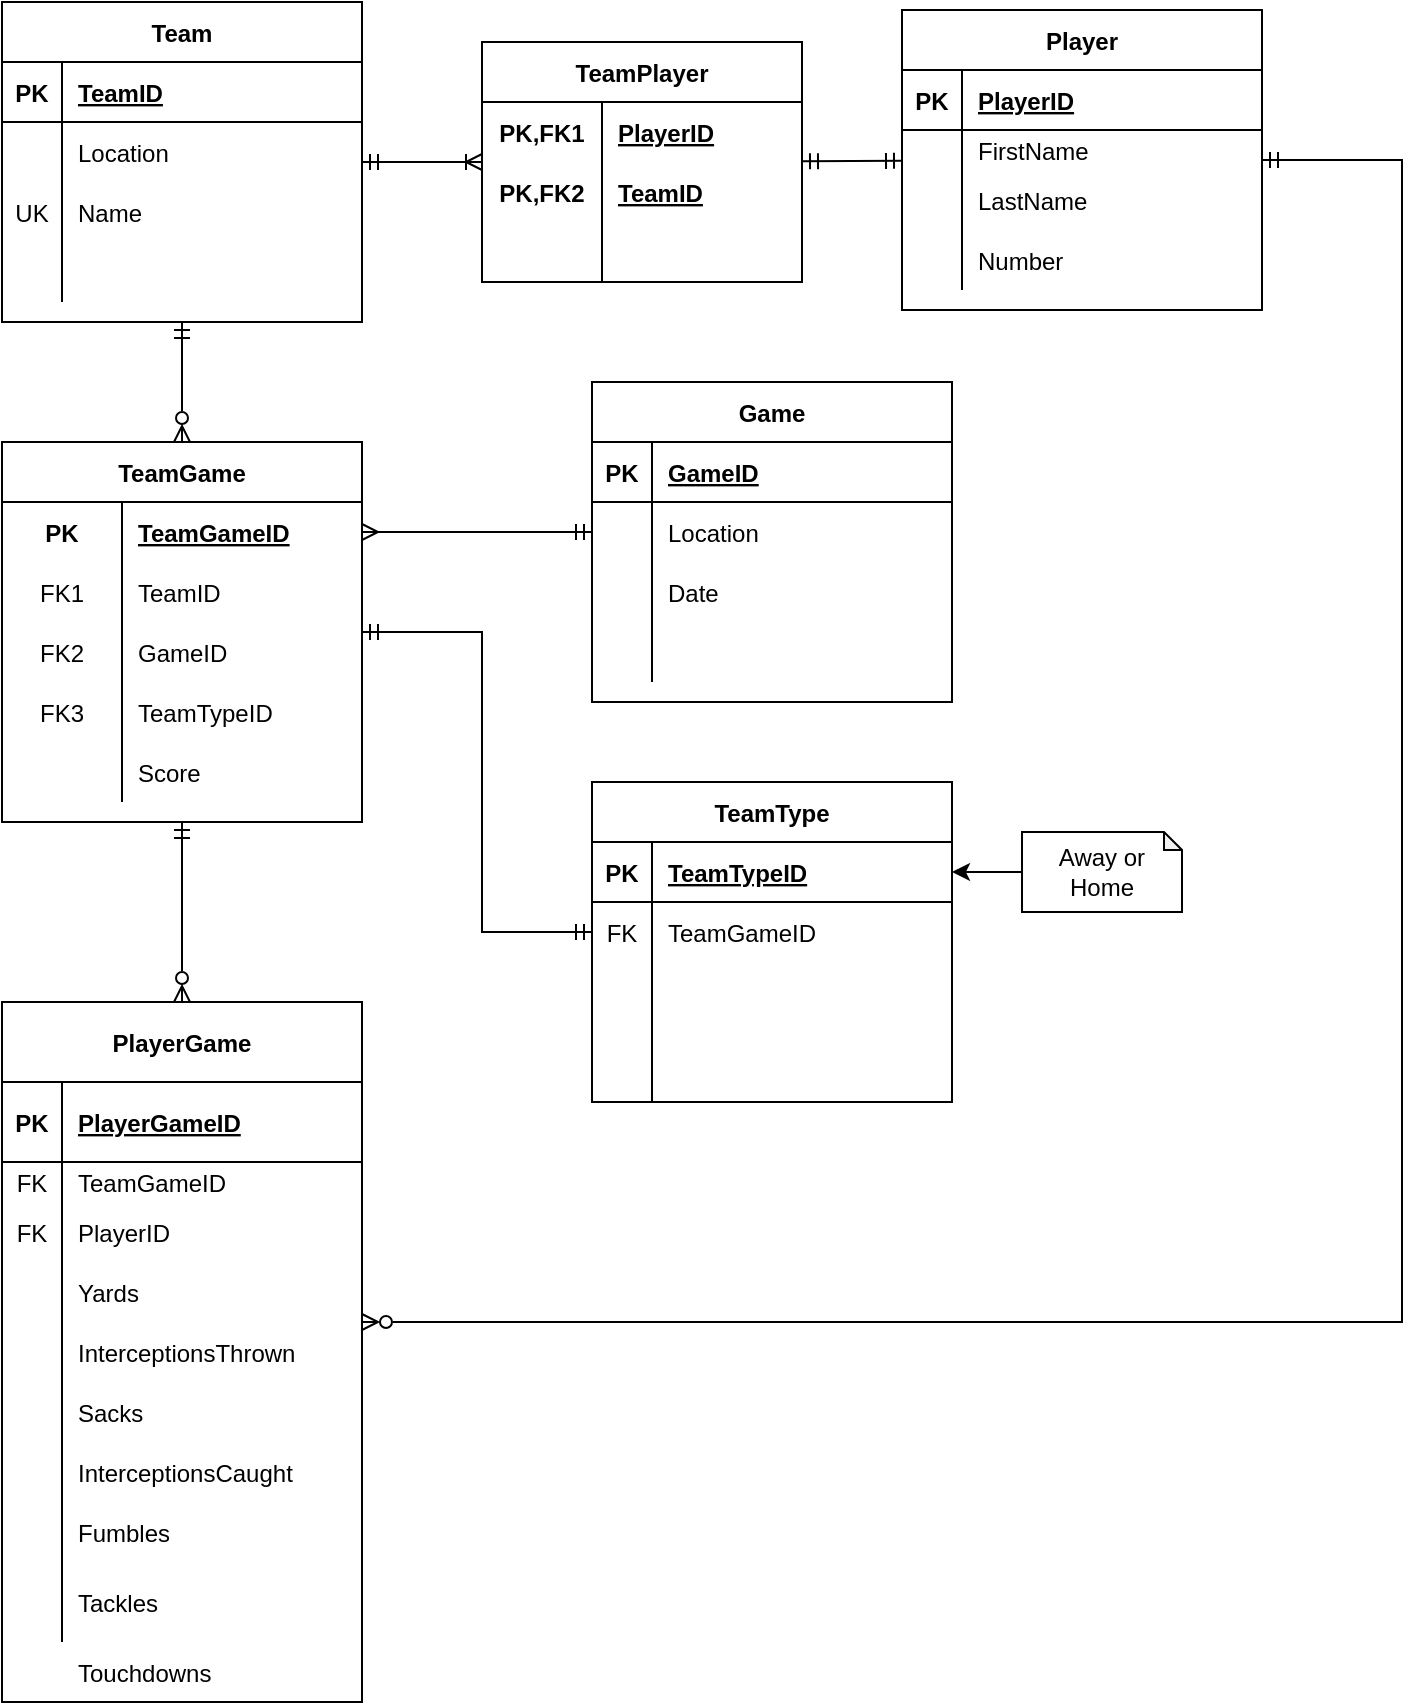<mxfile version="15.5.8" type="github">
  <diagram id="_3p1yy9LAbsApzdA2zXZ" name="Page-1">
    <mxGraphModel dx="590" dy="616" grid="1" gridSize="10" guides="1" tooltips="1" connect="1" arrows="1" fold="1" page="1" pageScale="1" pageWidth="850" pageHeight="1100" math="0" shadow="0">
      <root>
        <mxCell id="0" />
        <mxCell id="1" parent="0" />
        <mxCell id="a1fbnN_NPW7KCgvZjuUS-72" style="rounded=0;orthogonalLoop=1;jettySize=auto;html=1;startArrow=ERmandOne;startFill=0;endArrow=ERoneToMany;endFill=0;" parent="1" source="a1fbnN_NPW7KCgvZjuUS-73" target="a1fbnN_NPW7KCgvZjuUS-206" edge="1">
          <mxGeometry relative="1" as="geometry">
            <mxPoint x="280" y="104" as="targetPoint" />
            <mxPoint x="220" y="111.6" as="sourcePoint" />
          </mxGeometry>
        </mxCell>
        <mxCell id="a1fbnN_NPW7KCgvZjuUS-73" value="Team" style="shape=table;startSize=30;container=1;collapsible=1;childLayout=tableLayout;fixedRows=1;rowLines=0;fontStyle=1;align=center;resizeLast=1;" parent="1" vertex="1">
          <mxGeometry x="40" y="40" width="180" height="160" as="geometry" />
        </mxCell>
        <mxCell id="a1fbnN_NPW7KCgvZjuUS-74" value="" style="shape=partialRectangle;collapsible=0;dropTarget=0;pointerEvents=0;fillColor=none;top=0;left=0;bottom=1;right=0;points=[[0,0.5],[1,0.5]];portConstraint=eastwest;align=center;" parent="a1fbnN_NPW7KCgvZjuUS-73" vertex="1">
          <mxGeometry y="30" width="180" height="30" as="geometry" />
        </mxCell>
        <mxCell id="a1fbnN_NPW7KCgvZjuUS-75" value="PK" style="shape=partialRectangle;connectable=0;fillColor=none;top=0;left=0;bottom=0;right=0;fontStyle=1;overflow=hidden;align=center;" parent="a1fbnN_NPW7KCgvZjuUS-74" vertex="1">
          <mxGeometry width="30" height="30" as="geometry">
            <mxRectangle width="30" height="30" as="alternateBounds" />
          </mxGeometry>
        </mxCell>
        <mxCell id="a1fbnN_NPW7KCgvZjuUS-76" value="TeamID" style="shape=partialRectangle;connectable=0;fillColor=none;top=0;left=0;bottom=0;right=0;align=left;spacingLeft=6;fontStyle=5;overflow=hidden;" parent="a1fbnN_NPW7KCgvZjuUS-74" vertex="1">
          <mxGeometry x="30" width="150" height="30" as="geometry">
            <mxRectangle width="150" height="30" as="alternateBounds" />
          </mxGeometry>
        </mxCell>
        <mxCell id="a1fbnN_NPW7KCgvZjuUS-77" value="" style="shape=partialRectangle;collapsible=0;dropTarget=0;pointerEvents=0;fillColor=none;top=0;left=0;bottom=0;right=0;points=[[0,0.5],[1,0.5]];portConstraint=eastwest;align=center;" parent="a1fbnN_NPW7KCgvZjuUS-73" vertex="1">
          <mxGeometry y="60" width="180" height="30" as="geometry" />
        </mxCell>
        <mxCell id="a1fbnN_NPW7KCgvZjuUS-78" value="" style="shape=partialRectangle;connectable=0;fillColor=none;top=0;left=0;bottom=0;right=0;editable=1;overflow=hidden;align=center;" parent="a1fbnN_NPW7KCgvZjuUS-77" vertex="1">
          <mxGeometry width="30" height="30" as="geometry">
            <mxRectangle width="30" height="30" as="alternateBounds" />
          </mxGeometry>
        </mxCell>
        <mxCell id="a1fbnN_NPW7KCgvZjuUS-79" value="Location" style="shape=partialRectangle;connectable=0;fillColor=none;top=0;left=0;bottom=0;right=0;align=left;spacingLeft=6;overflow=hidden;" parent="a1fbnN_NPW7KCgvZjuUS-77" vertex="1">
          <mxGeometry x="30" width="150" height="30" as="geometry">
            <mxRectangle width="150" height="30" as="alternateBounds" />
          </mxGeometry>
        </mxCell>
        <mxCell id="a1fbnN_NPW7KCgvZjuUS-80" value="" style="shape=partialRectangle;collapsible=0;dropTarget=0;pointerEvents=0;fillColor=none;top=0;left=0;bottom=0;right=0;points=[[0,0.5],[1,0.5]];portConstraint=eastwest;align=center;" parent="a1fbnN_NPW7KCgvZjuUS-73" vertex="1">
          <mxGeometry y="90" width="180" height="30" as="geometry" />
        </mxCell>
        <mxCell id="a1fbnN_NPW7KCgvZjuUS-81" value="UK" style="shape=partialRectangle;connectable=0;fillColor=none;top=0;left=0;bottom=0;right=0;editable=1;overflow=hidden;align=center;" parent="a1fbnN_NPW7KCgvZjuUS-80" vertex="1">
          <mxGeometry width="30" height="30" as="geometry">
            <mxRectangle width="30" height="30" as="alternateBounds" />
          </mxGeometry>
        </mxCell>
        <mxCell id="a1fbnN_NPW7KCgvZjuUS-82" value="Name" style="shape=partialRectangle;connectable=0;fillColor=none;top=0;left=0;bottom=0;right=0;align=left;spacingLeft=6;overflow=hidden;" parent="a1fbnN_NPW7KCgvZjuUS-80" vertex="1">
          <mxGeometry x="30" width="150" height="30" as="geometry">
            <mxRectangle width="150" height="30" as="alternateBounds" />
          </mxGeometry>
        </mxCell>
        <mxCell id="a1fbnN_NPW7KCgvZjuUS-83" value="" style="shape=partialRectangle;collapsible=0;dropTarget=0;pointerEvents=0;fillColor=none;top=0;left=0;bottom=0;right=0;points=[[0,0.5],[1,0.5]];portConstraint=eastwest;align=center;" parent="a1fbnN_NPW7KCgvZjuUS-73" vertex="1">
          <mxGeometry y="120" width="180" height="30" as="geometry" />
        </mxCell>
        <mxCell id="a1fbnN_NPW7KCgvZjuUS-84" value="" style="shape=partialRectangle;connectable=0;fillColor=none;top=0;left=0;bottom=0;right=0;editable=1;overflow=hidden;align=center;" parent="a1fbnN_NPW7KCgvZjuUS-83" vertex="1">
          <mxGeometry width="30" height="30" as="geometry">
            <mxRectangle width="30" height="30" as="alternateBounds" />
          </mxGeometry>
        </mxCell>
        <mxCell id="a1fbnN_NPW7KCgvZjuUS-85" value="" style="shape=partialRectangle;connectable=0;fillColor=none;top=0;left=0;bottom=0;right=0;align=left;spacingLeft=6;overflow=hidden;" parent="a1fbnN_NPW7KCgvZjuUS-83" vertex="1">
          <mxGeometry x="30" width="150" height="30" as="geometry">
            <mxRectangle width="150" height="30" as="alternateBounds" />
          </mxGeometry>
        </mxCell>
        <mxCell id="a1fbnN_NPW7KCgvZjuUS-86" value="Player" style="shape=table;startSize=30;container=1;collapsible=1;childLayout=tableLayout;fixedRows=1;rowLines=0;fontStyle=1;align=center;resizeLast=1;" parent="1" vertex="1">
          <mxGeometry x="490" y="44" width="180" height="150" as="geometry" />
        </mxCell>
        <mxCell id="a1fbnN_NPW7KCgvZjuUS-87" value="" style="shape=partialRectangle;collapsible=0;dropTarget=0;pointerEvents=0;fillColor=none;top=0;left=0;bottom=1;right=0;points=[[0,0.5],[1,0.5]];portConstraint=eastwest;align=center;" parent="a1fbnN_NPW7KCgvZjuUS-86" vertex="1">
          <mxGeometry y="30" width="180" height="30" as="geometry" />
        </mxCell>
        <mxCell id="a1fbnN_NPW7KCgvZjuUS-88" value="PK" style="shape=partialRectangle;connectable=0;fillColor=none;top=0;left=0;bottom=0;right=0;fontStyle=1;overflow=hidden;align=center;" parent="a1fbnN_NPW7KCgvZjuUS-87" vertex="1">
          <mxGeometry width="30" height="30" as="geometry">
            <mxRectangle width="30" height="30" as="alternateBounds" />
          </mxGeometry>
        </mxCell>
        <mxCell id="a1fbnN_NPW7KCgvZjuUS-89" value="PlayerID" style="shape=partialRectangle;connectable=0;fillColor=none;top=0;left=0;bottom=0;right=0;align=left;spacingLeft=6;fontStyle=5;overflow=hidden;" parent="a1fbnN_NPW7KCgvZjuUS-87" vertex="1">
          <mxGeometry x="30" width="150" height="30" as="geometry">
            <mxRectangle width="150" height="30" as="alternateBounds" />
          </mxGeometry>
        </mxCell>
        <mxCell id="a1fbnN_NPW7KCgvZjuUS-90" value="" style="shape=partialRectangle;collapsible=0;dropTarget=0;pointerEvents=0;fillColor=none;top=0;left=0;bottom=0;right=0;points=[[0,0.5],[1,0.5]];portConstraint=eastwest;align=center;" parent="a1fbnN_NPW7KCgvZjuUS-86" vertex="1">
          <mxGeometry y="60" width="180" height="20" as="geometry" />
        </mxCell>
        <mxCell id="a1fbnN_NPW7KCgvZjuUS-91" value="" style="shape=partialRectangle;connectable=0;fillColor=none;top=0;left=0;bottom=0;right=0;editable=1;overflow=hidden;align=center;" parent="a1fbnN_NPW7KCgvZjuUS-90" vertex="1">
          <mxGeometry width="30" height="20" as="geometry">
            <mxRectangle width="30" height="20" as="alternateBounds" />
          </mxGeometry>
        </mxCell>
        <mxCell id="a1fbnN_NPW7KCgvZjuUS-92" value="FirstName" style="shape=partialRectangle;connectable=0;fillColor=none;top=0;left=0;bottom=0;right=0;align=left;spacingLeft=6;overflow=hidden;" parent="a1fbnN_NPW7KCgvZjuUS-90" vertex="1">
          <mxGeometry x="30" width="150" height="20" as="geometry">
            <mxRectangle width="150" height="20" as="alternateBounds" />
          </mxGeometry>
        </mxCell>
        <mxCell id="a1fbnN_NPW7KCgvZjuUS-96" value="" style="shape=partialRectangle;collapsible=0;dropTarget=0;pointerEvents=0;fillColor=none;top=0;left=0;bottom=0;right=0;points=[[0,0.5],[1,0.5]];portConstraint=eastwest;align=center;" parent="a1fbnN_NPW7KCgvZjuUS-86" vertex="1">
          <mxGeometry y="80" width="180" height="30" as="geometry" />
        </mxCell>
        <mxCell id="a1fbnN_NPW7KCgvZjuUS-97" value="" style="shape=partialRectangle;connectable=0;fillColor=none;top=0;left=0;bottom=0;right=0;editable=1;overflow=hidden;align=center;" parent="a1fbnN_NPW7KCgvZjuUS-96" vertex="1">
          <mxGeometry width="30" height="30" as="geometry">
            <mxRectangle width="30" height="30" as="alternateBounds" />
          </mxGeometry>
        </mxCell>
        <mxCell id="a1fbnN_NPW7KCgvZjuUS-98" value="LastName" style="shape=partialRectangle;connectable=0;fillColor=none;top=0;left=0;bottom=0;right=0;align=left;spacingLeft=6;overflow=hidden;" parent="a1fbnN_NPW7KCgvZjuUS-96" vertex="1">
          <mxGeometry x="30" width="150" height="30" as="geometry">
            <mxRectangle width="150" height="30" as="alternateBounds" />
          </mxGeometry>
        </mxCell>
        <mxCell id="a1fbnN_NPW7KCgvZjuUS-93" value="" style="shape=partialRectangle;collapsible=0;dropTarget=0;pointerEvents=0;fillColor=none;top=0;left=0;bottom=0;right=0;points=[[0,0.5],[1,0.5]];portConstraint=eastwest;align=center;" parent="a1fbnN_NPW7KCgvZjuUS-86" vertex="1">
          <mxGeometry y="110" width="180" height="30" as="geometry" />
        </mxCell>
        <mxCell id="a1fbnN_NPW7KCgvZjuUS-94" value="" style="shape=partialRectangle;connectable=0;fillColor=none;top=0;left=0;bottom=0;right=0;editable=1;overflow=hidden;align=center;" parent="a1fbnN_NPW7KCgvZjuUS-93" vertex="1">
          <mxGeometry width="30" height="30" as="geometry">
            <mxRectangle width="30" height="30" as="alternateBounds" />
          </mxGeometry>
        </mxCell>
        <mxCell id="a1fbnN_NPW7KCgvZjuUS-95" value="Number" style="shape=partialRectangle;connectable=0;fillColor=none;top=0;left=0;bottom=0;right=0;align=left;spacingLeft=6;overflow=hidden;" parent="a1fbnN_NPW7KCgvZjuUS-93" vertex="1">
          <mxGeometry x="30" width="150" height="30" as="geometry">
            <mxRectangle width="150" height="30" as="alternateBounds" />
          </mxGeometry>
        </mxCell>
        <mxCell id="a1fbnN_NPW7KCgvZjuUS-112" style="rounded=0;orthogonalLoop=1;jettySize=auto;html=1;startArrow=ERmandOne;startFill=0;endArrow=ERmandOne;endFill=0;" parent="1" source="a1fbnN_NPW7KCgvZjuUS-86" target="a1fbnN_NPW7KCgvZjuUS-206" edge="1">
          <mxGeometry relative="1" as="geometry">
            <mxPoint x="520" y="200" as="sourcePoint" />
            <mxPoint x="460" y="139" as="targetPoint" />
          </mxGeometry>
        </mxCell>
        <mxCell id="a1fbnN_NPW7KCgvZjuUS-126" value="TeamType" style="shape=table;startSize=30;container=1;collapsible=1;childLayout=tableLayout;fixedRows=1;rowLines=0;fontStyle=1;align=center;resizeLast=1;" parent="1" vertex="1">
          <mxGeometry x="335" y="430" width="180" height="160" as="geometry" />
        </mxCell>
        <mxCell id="a1fbnN_NPW7KCgvZjuUS-127" value="" style="shape=partialRectangle;collapsible=0;dropTarget=0;pointerEvents=0;fillColor=none;top=0;left=0;bottom=1;right=0;points=[[0,0.5],[1,0.5]];portConstraint=eastwest;align=center;" parent="a1fbnN_NPW7KCgvZjuUS-126" vertex="1">
          <mxGeometry y="30" width="180" height="30" as="geometry" />
        </mxCell>
        <mxCell id="a1fbnN_NPW7KCgvZjuUS-128" value="PK" style="shape=partialRectangle;connectable=0;fillColor=none;top=0;left=0;bottom=0;right=0;fontStyle=1;overflow=hidden;align=center;" parent="a1fbnN_NPW7KCgvZjuUS-127" vertex="1">
          <mxGeometry width="30" height="30" as="geometry">
            <mxRectangle width="30" height="30" as="alternateBounds" />
          </mxGeometry>
        </mxCell>
        <mxCell id="a1fbnN_NPW7KCgvZjuUS-129" value="TeamTypeID" style="shape=partialRectangle;connectable=0;fillColor=none;top=0;left=0;bottom=0;right=0;align=left;spacingLeft=6;fontStyle=5;overflow=hidden;" parent="a1fbnN_NPW7KCgvZjuUS-127" vertex="1">
          <mxGeometry x="30" width="150" height="30" as="geometry">
            <mxRectangle width="150" height="30" as="alternateBounds" />
          </mxGeometry>
        </mxCell>
        <mxCell id="a1fbnN_NPW7KCgvZjuUS-130" value="" style="shape=partialRectangle;collapsible=0;dropTarget=0;pointerEvents=0;fillColor=none;top=0;left=0;bottom=0;right=0;points=[[0,0.5],[1,0.5]];portConstraint=eastwest;align=center;" parent="a1fbnN_NPW7KCgvZjuUS-126" vertex="1">
          <mxGeometry y="60" width="180" height="30" as="geometry" />
        </mxCell>
        <mxCell id="a1fbnN_NPW7KCgvZjuUS-131" value="FK" style="shape=partialRectangle;connectable=0;fillColor=none;top=0;left=0;bottom=0;right=0;editable=1;overflow=hidden;align=center;" parent="a1fbnN_NPW7KCgvZjuUS-130" vertex="1">
          <mxGeometry width="30" height="30" as="geometry">
            <mxRectangle width="30" height="30" as="alternateBounds" />
          </mxGeometry>
        </mxCell>
        <mxCell id="a1fbnN_NPW7KCgvZjuUS-132" value="TeamGameID" style="shape=partialRectangle;connectable=0;fillColor=none;top=0;left=0;bottom=0;right=0;align=left;spacingLeft=6;overflow=hidden;" parent="a1fbnN_NPW7KCgvZjuUS-130" vertex="1">
          <mxGeometry x="30" width="150" height="30" as="geometry">
            <mxRectangle width="150" height="30" as="alternateBounds" />
          </mxGeometry>
        </mxCell>
        <mxCell id="a1fbnN_NPW7KCgvZjuUS-133" value="" style="shape=partialRectangle;collapsible=0;dropTarget=0;pointerEvents=0;fillColor=none;top=0;left=0;bottom=0;right=0;points=[[0,0.5],[1,0.5]];portConstraint=eastwest;align=center;" parent="a1fbnN_NPW7KCgvZjuUS-126" vertex="1">
          <mxGeometry y="90" width="180" height="30" as="geometry" />
        </mxCell>
        <mxCell id="a1fbnN_NPW7KCgvZjuUS-134" value="" style="shape=partialRectangle;connectable=0;fillColor=none;top=0;left=0;bottom=0;right=0;editable=1;overflow=hidden;align=center;" parent="a1fbnN_NPW7KCgvZjuUS-133" vertex="1">
          <mxGeometry width="30" height="30" as="geometry">
            <mxRectangle width="30" height="30" as="alternateBounds" />
          </mxGeometry>
        </mxCell>
        <mxCell id="a1fbnN_NPW7KCgvZjuUS-135" value="" style="shape=partialRectangle;connectable=0;fillColor=none;top=0;left=0;bottom=0;right=0;align=left;spacingLeft=6;overflow=hidden;" parent="a1fbnN_NPW7KCgvZjuUS-133" vertex="1">
          <mxGeometry x="30" width="150" height="30" as="geometry">
            <mxRectangle width="150" height="30" as="alternateBounds" />
          </mxGeometry>
        </mxCell>
        <mxCell id="a1fbnN_NPW7KCgvZjuUS-136" value="" style="shape=partialRectangle;collapsible=0;dropTarget=0;pointerEvents=0;fillColor=none;top=0;left=0;bottom=0;right=0;points=[[0,0.5],[1,0.5]];portConstraint=eastwest;align=center;" parent="a1fbnN_NPW7KCgvZjuUS-126" vertex="1">
          <mxGeometry y="120" width="180" height="40" as="geometry" />
        </mxCell>
        <mxCell id="a1fbnN_NPW7KCgvZjuUS-137" value="" style="shape=partialRectangle;connectable=0;fillColor=none;top=0;left=0;bottom=0;right=0;editable=1;overflow=hidden;align=center;" parent="a1fbnN_NPW7KCgvZjuUS-136" vertex="1">
          <mxGeometry width="30" height="40" as="geometry">
            <mxRectangle width="30" height="40" as="alternateBounds" />
          </mxGeometry>
        </mxCell>
        <mxCell id="a1fbnN_NPW7KCgvZjuUS-138" value="" style="shape=partialRectangle;connectable=0;fillColor=none;top=0;left=0;bottom=0;right=0;align=left;spacingLeft=6;overflow=hidden;" parent="a1fbnN_NPW7KCgvZjuUS-136" vertex="1">
          <mxGeometry x="30" width="150" height="40" as="geometry">
            <mxRectangle width="150" height="40" as="alternateBounds" />
          </mxGeometry>
        </mxCell>
        <mxCell id="a1fbnN_NPW7KCgvZjuUS-139" value="PlayerGame" style="shape=table;startSize=40;container=1;collapsible=1;childLayout=tableLayout;fixedRows=1;rowLines=0;fontStyle=1;align=center;resizeLast=1;" parent="1" vertex="1">
          <mxGeometry x="40" y="540" width="180" height="350" as="geometry" />
        </mxCell>
        <mxCell id="a1fbnN_NPW7KCgvZjuUS-140" value="" style="shape=partialRectangle;collapsible=0;dropTarget=0;pointerEvents=0;fillColor=none;top=0;left=0;bottom=1;right=0;points=[[0,0.5],[1,0.5]];portConstraint=eastwest;align=center;" parent="a1fbnN_NPW7KCgvZjuUS-139" vertex="1">
          <mxGeometry y="40" width="180" height="40" as="geometry" />
        </mxCell>
        <mxCell id="a1fbnN_NPW7KCgvZjuUS-141" value="PK" style="shape=partialRectangle;connectable=0;fillColor=none;top=0;left=0;bottom=0;right=0;fontStyle=1;overflow=hidden;align=center;" parent="a1fbnN_NPW7KCgvZjuUS-140" vertex="1">
          <mxGeometry width="30" height="40" as="geometry">
            <mxRectangle width="30" height="40" as="alternateBounds" />
          </mxGeometry>
        </mxCell>
        <mxCell id="a1fbnN_NPW7KCgvZjuUS-142" value="PlayerGameID" style="shape=partialRectangle;connectable=0;fillColor=none;top=0;left=0;bottom=0;right=0;align=left;spacingLeft=6;fontStyle=5;overflow=hidden;" parent="a1fbnN_NPW7KCgvZjuUS-140" vertex="1">
          <mxGeometry x="30" width="150" height="40" as="geometry">
            <mxRectangle width="150" height="40" as="alternateBounds" />
          </mxGeometry>
        </mxCell>
        <mxCell id="a1fbnN_NPW7KCgvZjuUS-143" value="" style="shape=partialRectangle;collapsible=0;dropTarget=0;pointerEvents=0;fillColor=none;top=0;left=0;bottom=0;right=0;points=[[0,0.5],[1,0.5]];portConstraint=eastwest;align=center;" parent="a1fbnN_NPW7KCgvZjuUS-139" vertex="1">
          <mxGeometry y="80" width="180" height="20" as="geometry" />
        </mxCell>
        <mxCell id="a1fbnN_NPW7KCgvZjuUS-144" value="FK" style="shape=partialRectangle;connectable=0;fillColor=none;top=0;left=0;bottom=0;right=0;editable=1;overflow=hidden;align=center;" parent="a1fbnN_NPW7KCgvZjuUS-143" vertex="1">
          <mxGeometry width="30" height="20" as="geometry">
            <mxRectangle width="30" height="20" as="alternateBounds" />
          </mxGeometry>
        </mxCell>
        <mxCell id="a1fbnN_NPW7KCgvZjuUS-145" value="TeamGameID" style="shape=partialRectangle;connectable=0;fillColor=none;top=0;left=0;bottom=0;right=0;align=left;spacingLeft=6;overflow=hidden;" parent="a1fbnN_NPW7KCgvZjuUS-143" vertex="1">
          <mxGeometry x="30" width="150" height="20" as="geometry">
            <mxRectangle width="150" height="20" as="alternateBounds" />
          </mxGeometry>
        </mxCell>
        <mxCell id="a1fbnN_NPW7KCgvZjuUS-146" value="" style="shape=partialRectangle;collapsible=0;dropTarget=0;pointerEvents=0;fillColor=none;top=0;left=0;bottom=0;right=0;points=[[0,0.5],[1,0.5]];portConstraint=eastwest;align=center;" parent="a1fbnN_NPW7KCgvZjuUS-139" vertex="1">
          <mxGeometry y="100" width="180" height="30" as="geometry" />
        </mxCell>
        <mxCell id="a1fbnN_NPW7KCgvZjuUS-147" value="FK" style="shape=partialRectangle;connectable=0;fillColor=none;top=0;left=0;bottom=0;right=0;editable=1;overflow=hidden;align=center;" parent="a1fbnN_NPW7KCgvZjuUS-146" vertex="1">
          <mxGeometry width="30" height="30" as="geometry">
            <mxRectangle width="30" height="30" as="alternateBounds" />
          </mxGeometry>
        </mxCell>
        <mxCell id="a1fbnN_NPW7KCgvZjuUS-148" value="PlayerID" style="shape=partialRectangle;connectable=0;fillColor=none;top=0;left=0;bottom=0;right=0;align=left;spacingLeft=6;overflow=hidden;" parent="a1fbnN_NPW7KCgvZjuUS-146" vertex="1">
          <mxGeometry x="30" width="150" height="30" as="geometry">
            <mxRectangle width="150" height="30" as="alternateBounds" />
          </mxGeometry>
        </mxCell>
        <mxCell id="a1fbnN_NPW7KCgvZjuUS-149" value="" style="shape=partialRectangle;collapsible=0;dropTarget=0;pointerEvents=0;fillColor=none;top=0;left=0;bottom=0;right=0;points=[[0,0.5],[1,0.5]];portConstraint=eastwest;align=center;" parent="a1fbnN_NPW7KCgvZjuUS-139" vertex="1">
          <mxGeometry y="130" width="180" height="30" as="geometry" />
        </mxCell>
        <mxCell id="a1fbnN_NPW7KCgvZjuUS-150" value="" style="shape=partialRectangle;connectable=0;fillColor=none;top=0;left=0;bottom=0;right=0;editable=1;overflow=hidden;align=center;" parent="a1fbnN_NPW7KCgvZjuUS-149" vertex="1">
          <mxGeometry width="30" height="30" as="geometry">
            <mxRectangle width="30" height="30" as="alternateBounds" />
          </mxGeometry>
        </mxCell>
        <mxCell id="a1fbnN_NPW7KCgvZjuUS-151" value="Yards" style="shape=partialRectangle;connectable=0;fillColor=none;top=0;left=0;bottom=0;right=0;align=left;spacingLeft=6;overflow=hidden;" parent="a1fbnN_NPW7KCgvZjuUS-149" vertex="1">
          <mxGeometry x="30" width="150" height="30" as="geometry">
            <mxRectangle width="150" height="30" as="alternateBounds" />
          </mxGeometry>
        </mxCell>
        <mxCell id="a1fbnN_NPW7KCgvZjuUS-233" value="" style="shape=partialRectangle;collapsible=0;dropTarget=0;pointerEvents=0;fillColor=none;top=0;left=0;bottom=0;right=0;points=[[0,0.5],[1,0.5]];portConstraint=eastwest;" parent="a1fbnN_NPW7KCgvZjuUS-139" vertex="1">
          <mxGeometry y="160" width="180" height="30" as="geometry" />
        </mxCell>
        <mxCell id="a1fbnN_NPW7KCgvZjuUS-234" value="" style="shape=partialRectangle;connectable=0;fillColor=none;top=0;left=0;bottom=0;right=0;editable=1;overflow=hidden;" parent="a1fbnN_NPW7KCgvZjuUS-233" vertex="1">
          <mxGeometry width="30" height="30" as="geometry">
            <mxRectangle width="30" height="30" as="alternateBounds" />
          </mxGeometry>
        </mxCell>
        <mxCell id="a1fbnN_NPW7KCgvZjuUS-235" value="InterceptionsThrown" style="shape=partialRectangle;connectable=0;fillColor=none;top=0;left=0;bottom=0;right=0;align=left;spacingLeft=6;overflow=hidden;" parent="a1fbnN_NPW7KCgvZjuUS-233" vertex="1">
          <mxGeometry x="30" width="150" height="30" as="geometry">
            <mxRectangle width="150" height="30" as="alternateBounds" />
          </mxGeometry>
        </mxCell>
        <mxCell id="a1fbnN_NPW7KCgvZjuUS-236" value="" style="shape=partialRectangle;collapsible=0;dropTarget=0;pointerEvents=0;fillColor=none;top=0;left=0;bottom=0;right=0;points=[[0,0.5],[1,0.5]];portConstraint=eastwest;" parent="a1fbnN_NPW7KCgvZjuUS-139" vertex="1">
          <mxGeometry y="190" width="180" height="30" as="geometry" />
        </mxCell>
        <mxCell id="a1fbnN_NPW7KCgvZjuUS-237" value="" style="shape=partialRectangle;connectable=0;fillColor=none;top=0;left=0;bottom=0;right=0;editable=1;overflow=hidden;" parent="a1fbnN_NPW7KCgvZjuUS-236" vertex="1">
          <mxGeometry width="30" height="30" as="geometry">
            <mxRectangle width="30" height="30" as="alternateBounds" />
          </mxGeometry>
        </mxCell>
        <mxCell id="a1fbnN_NPW7KCgvZjuUS-238" value="Sacks" style="shape=partialRectangle;connectable=0;fillColor=none;top=0;left=0;bottom=0;right=0;align=left;spacingLeft=6;overflow=hidden;" parent="a1fbnN_NPW7KCgvZjuUS-236" vertex="1">
          <mxGeometry x="30" width="150" height="30" as="geometry">
            <mxRectangle width="150" height="30" as="alternateBounds" />
          </mxGeometry>
        </mxCell>
        <mxCell id="a1fbnN_NPW7KCgvZjuUS-247" value="" style="shape=partialRectangle;collapsible=0;dropTarget=0;pointerEvents=0;fillColor=none;top=0;left=0;bottom=0;right=0;points=[[0,0.5],[1,0.5]];portConstraint=eastwest;" parent="a1fbnN_NPW7KCgvZjuUS-139" vertex="1">
          <mxGeometry y="220" width="180" height="30" as="geometry" />
        </mxCell>
        <mxCell id="a1fbnN_NPW7KCgvZjuUS-248" value="" style="shape=partialRectangle;connectable=0;fillColor=none;top=0;left=0;bottom=0;right=0;editable=1;overflow=hidden;" parent="a1fbnN_NPW7KCgvZjuUS-247" vertex="1">
          <mxGeometry width="30" height="30" as="geometry">
            <mxRectangle width="30" height="30" as="alternateBounds" />
          </mxGeometry>
        </mxCell>
        <mxCell id="a1fbnN_NPW7KCgvZjuUS-249" value="InterceptionsCaught" style="shape=partialRectangle;connectable=0;fillColor=none;top=0;left=0;bottom=0;right=0;align=left;spacingLeft=6;overflow=hidden;" parent="a1fbnN_NPW7KCgvZjuUS-247" vertex="1">
          <mxGeometry x="30" width="150" height="30" as="geometry">
            <mxRectangle width="150" height="30" as="alternateBounds" />
          </mxGeometry>
        </mxCell>
        <mxCell id="a1fbnN_NPW7KCgvZjuUS-250" value="" style="shape=partialRectangle;collapsible=0;dropTarget=0;pointerEvents=0;fillColor=none;top=0;left=0;bottom=0;right=0;points=[[0,0.5],[1,0.5]];portConstraint=eastwest;" parent="a1fbnN_NPW7KCgvZjuUS-139" vertex="1">
          <mxGeometry y="250" width="180" height="30" as="geometry" />
        </mxCell>
        <mxCell id="a1fbnN_NPW7KCgvZjuUS-251" value="" style="shape=partialRectangle;connectable=0;fillColor=none;top=0;left=0;bottom=0;right=0;editable=1;overflow=hidden;" parent="a1fbnN_NPW7KCgvZjuUS-250" vertex="1">
          <mxGeometry width="30" height="30" as="geometry">
            <mxRectangle width="30" height="30" as="alternateBounds" />
          </mxGeometry>
        </mxCell>
        <mxCell id="a1fbnN_NPW7KCgvZjuUS-252" value="Fumbles" style="shape=partialRectangle;connectable=0;fillColor=none;top=0;left=0;bottom=0;right=0;align=left;spacingLeft=6;overflow=hidden;" parent="a1fbnN_NPW7KCgvZjuUS-250" vertex="1">
          <mxGeometry x="30" width="150" height="30" as="geometry">
            <mxRectangle width="150" height="30" as="alternateBounds" />
          </mxGeometry>
        </mxCell>
        <mxCell id="a1fbnN_NPW7KCgvZjuUS-253" value="" style="shape=partialRectangle;collapsible=0;dropTarget=0;pointerEvents=0;fillColor=none;top=0;left=0;bottom=0;right=0;points=[[0,0.5],[1,0.5]];portConstraint=eastwest;" parent="a1fbnN_NPW7KCgvZjuUS-139" vertex="1">
          <mxGeometry y="280" width="180" height="40" as="geometry" />
        </mxCell>
        <mxCell id="a1fbnN_NPW7KCgvZjuUS-254" value="" style="shape=partialRectangle;connectable=0;fillColor=none;top=0;left=0;bottom=0;right=0;editable=1;overflow=hidden;" parent="a1fbnN_NPW7KCgvZjuUS-253" vertex="1">
          <mxGeometry width="30" height="40" as="geometry">
            <mxRectangle width="30" height="40" as="alternateBounds" />
          </mxGeometry>
        </mxCell>
        <mxCell id="a1fbnN_NPW7KCgvZjuUS-255" value="Tackles" style="shape=partialRectangle;connectable=0;fillColor=none;top=0;left=0;bottom=0;right=0;align=left;spacingLeft=6;overflow=hidden;" parent="a1fbnN_NPW7KCgvZjuUS-253" vertex="1">
          <mxGeometry x="30" width="150" height="40" as="geometry">
            <mxRectangle width="150" height="40" as="alternateBounds" />
          </mxGeometry>
        </mxCell>
        <mxCell id="a1fbnN_NPW7KCgvZjuUS-152" value="Game" style="shape=table;startSize=30;container=1;collapsible=1;childLayout=tableLayout;fixedRows=1;rowLines=0;fontStyle=1;align=center;resizeLast=1;" parent="1" vertex="1">
          <mxGeometry x="335" y="230" width="180" height="160" as="geometry" />
        </mxCell>
        <mxCell id="a1fbnN_NPW7KCgvZjuUS-153" value="" style="shape=partialRectangle;collapsible=0;dropTarget=0;pointerEvents=0;fillColor=none;top=0;left=0;bottom=1;right=0;points=[[0,0.5],[1,0.5]];portConstraint=eastwest;align=center;" parent="a1fbnN_NPW7KCgvZjuUS-152" vertex="1">
          <mxGeometry y="30" width="180" height="30" as="geometry" />
        </mxCell>
        <mxCell id="a1fbnN_NPW7KCgvZjuUS-154" value="PK" style="shape=partialRectangle;connectable=0;fillColor=none;top=0;left=0;bottom=0;right=0;fontStyle=1;overflow=hidden;align=center;" parent="a1fbnN_NPW7KCgvZjuUS-153" vertex="1">
          <mxGeometry width="30" height="30" as="geometry">
            <mxRectangle width="30" height="30" as="alternateBounds" />
          </mxGeometry>
        </mxCell>
        <mxCell id="a1fbnN_NPW7KCgvZjuUS-155" value="GameID" style="shape=partialRectangle;connectable=0;fillColor=none;top=0;left=0;bottom=0;right=0;align=left;spacingLeft=6;fontStyle=5;overflow=hidden;" parent="a1fbnN_NPW7KCgvZjuUS-153" vertex="1">
          <mxGeometry x="30" width="150" height="30" as="geometry">
            <mxRectangle width="150" height="30" as="alternateBounds" />
          </mxGeometry>
        </mxCell>
        <mxCell id="a1fbnN_NPW7KCgvZjuUS-156" value="" style="shape=partialRectangle;collapsible=0;dropTarget=0;pointerEvents=0;fillColor=none;top=0;left=0;bottom=0;right=0;points=[[0,0.5],[1,0.5]];portConstraint=eastwest;align=center;" parent="a1fbnN_NPW7KCgvZjuUS-152" vertex="1">
          <mxGeometry y="60" width="180" height="30" as="geometry" />
        </mxCell>
        <mxCell id="a1fbnN_NPW7KCgvZjuUS-157" value="" style="shape=partialRectangle;connectable=0;fillColor=none;top=0;left=0;bottom=0;right=0;editable=1;overflow=hidden;align=center;" parent="a1fbnN_NPW7KCgvZjuUS-156" vertex="1">
          <mxGeometry width="30" height="30" as="geometry">
            <mxRectangle width="30" height="30" as="alternateBounds" />
          </mxGeometry>
        </mxCell>
        <mxCell id="a1fbnN_NPW7KCgvZjuUS-158" value="Location" style="shape=partialRectangle;connectable=0;fillColor=none;top=0;left=0;bottom=0;right=0;align=left;spacingLeft=6;overflow=hidden;" parent="a1fbnN_NPW7KCgvZjuUS-156" vertex="1">
          <mxGeometry x="30" width="150" height="30" as="geometry">
            <mxRectangle width="150" height="30" as="alternateBounds" />
          </mxGeometry>
        </mxCell>
        <mxCell id="a1fbnN_NPW7KCgvZjuUS-159" value="" style="shape=partialRectangle;collapsible=0;dropTarget=0;pointerEvents=0;fillColor=none;top=0;left=0;bottom=0;right=0;points=[[0,0.5],[1,0.5]];portConstraint=eastwest;align=center;" parent="a1fbnN_NPW7KCgvZjuUS-152" vertex="1">
          <mxGeometry y="90" width="180" height="30" as="geometry" />
        </mxCell>
        <mxCell id="a1fbnN_NPW7KCgvZjuUS-160" value="" style="shape=partialRectangle;connectable=0;fillColor=none;top=0;left=0;bottom=0;right=0;editable=1;overflow=hidden;align=center;" parent="a1fbnN_NPW7KCgvZjuUS-159" vertex="1">
          <mxGeometry width="30" height="30" as="geometry">
            <mxRectangle width="30" height="30" as="alternateBounds" />
          </mxGeometry>
        </mxCell>
        <mxCell id="a1fbnN_NPW7KCgvZjuUS-161" value="Date" style="shape=partialRectangle;connectable=0;fillColor=none;top=0;left=0;bottom=0;right=0;align=left;spacingLeft=6;overflow=hidden;" parent="a1fbnN_NPW7KCgvZjuUS-159" vertex="1">
          <mxGeometry x="30" width="150" height="30" as="geometry">
            <mxRectangle width="150" height="30" as="alternateBounds" />
          </mxGeometry>
        </mxCell>
        <mxCell id="a1fbnN_NPW7KCgvZjuUS-162" value="" style="shape=partialRectangle;collapsible=0;dropTarget=0;pointerEvents=0;fillColor=none;top=0;left=0;bottom=0;right=0;points=[[0,0.5],[1,0.5]];portConstraint=eastwest;align=center;" parent="a1fbnN_NPW7KCgvZjuUS-152" vertex="1">
          <mxGeometry y="120" width="180" height="30" as="geometry" />
        </mxCell>
        <mxCell id="a1fbnN_NPW7KCgvZjuUS-163" value="" style="shape=partialRectangle;connectable=0;fillColor=none;top=0;left=0;bottom=0;right=0;editable=1;overflow=hidden;align=center;" parent="a1fbnN_NPW7KCgvZjuUS-162" vertex="1">
          <mxGeometry width="30" height="30" as="geometry">
            <mxRectangle width="30" height="30" as="alternateBounds" />
          </mxGeometry>
        </mxCell>
        <mxCell id="a1fbnN_NPW7KCgvZjuUS-164" value="" style="shape=partialRectangle;connectable=0;fillColor=none;top=0;left=0;bottom=0;right=0;align=left;spacingLeft=6;overflow=hidden;" parent="a1fbnN_NPW7KCgvZjuUS-162" vertex="1">
          <mxGeometry x="30" width="150" height="30" as="geometry">
            <mxRectangle width="150" height="30" as="alternateBounds" />
          </mxGeometry>
        </mxCell>
        <mxCell id="a1fbnN_NPW7KCgvZjuUS-165" style="edgeStyle=orthogonalEdgeStyle;rounded=0;orthogonalLoop=1;jettySize=auto;html=1;startArrow=ERmandOne;startFill=0;endArrow=ERmandOne;endFill=0;" parent="1" source="a1fbnN_NPW7KCgvZjuUS-126" target="a1fbnN_NPW7KCgvZjuUS-187" edge="1">
          <mxGeometry relative="1" as="geometry">
            <mxPoint x="500" y="620" as="sourcePoint" />
            <mxPoint x="240" y="410" as="targetPoint" />
            <Array as="points">
              <mxPoint x="280" y="505" />
              <mxPoint x="280" y="355" />
            </Array>
          </mxGeometry>
        </mxCell>
        <mxCell id="a1fbnN_NPW7KCgvZjuUS-166" value="" style="edgeStyle=orthogonalEdgeStyle;rounded=0;orthogonalLoop=1;jettySize=auto;html=1;startArrow=ERmandOne;startFill=0;endArrow=ERmany;endFill=0;exitX=0;exitY=0.5;exitDx=0;exitDy=0;" parent="1" source="a1fbnN_NPW7KCgvZjuUS-156" edge="1" target="a1fbnN_NPW7KCgvZjuUS-187">
          <mxGeometry relative="1" as="geometry">
            <mxPoint x="210" y="420.0" as="sourcePoint" />
            <mxPoint x="260" y="295" as="targetPoint" />
            <Array as="points">
              <mxPoint x="250" y="305" />
              <mxPoint x="250" y="305" />
            </Array>
          </mxGeometry>
        </mxCell>
        <mxCell id="a1fbnN_NPW7KCgvZjuUS-167" value="" style="edgeStyle=orthogonalEdgeStyle;rounded=0;orthogonalLoop=1;jettySize=auto;html=1;startArrow=ERmandOne;startFill=0;endArrow=ERzeroToMany;endFill=0;entryX=0.5;entryY=0;entryDx=0;entryDy=0;exitX=0.5;exitY=1;exitDx=0;exitDy=0;" parent="1" source="a1fbnN_NPW7KCgvZjuUS-187" target="a1fbnN_NPW7KCgvZjuUS-139" edge="1">
          <mxGeometry relative="1" as="geometry">
            <mxPoint x="340" y="510" as="sourcePoint" />
            <mxPoint x="390" y="540" as="targetPoint" />
          </mxGeometry>
        </mxCell>
        <mxCell id="a1fbnN_NPW7KCgvZjuUS-168" style="edgeStyle=orthogonalEdgeStyle;rounded=0;orthogonalLoop=1;jettySize=auto;html=1;startArrow=ERmandOne;startFill=0;endArrow=ERzeroToMany;endFill=0;exitX=0.5;exitY=1;exitDx=0;exitDy=0;" parent="1" source="a1fbnN_NPW7KCgvZjuUS-73" target="a1fbnN_NPW7KCgvZjuUS-187" edge="1">
          <mxGeometry relative="1" as="geometry">
            <mxPoint x="330" y="309.86" as="sourcePoint" />
            <mxPoint x="300" y="270" as="targetPoint" />
          </mxGeometry>
        </mxCell>
        <mxCell id="a1fbnN_NPW7KCgvZjuUS-187" value="TeamGame" style="shape=table;startSize=30;container=1;collapsible=1;childLayout=tableLayout;fixedRows=1;rowLines=0;fontStyle=1;align=center;resizeLast=1;" parent="1" vertex="1">
          <mxGeometry x="40" y="260" width="180" height="190" as="geometry" />
        </mxCell>
        <mxCell id="a1fbnN_NPW7KCgvZjuUS-188" value="" style="shape=partialRectangle;collapsible=0;dropTarget=0;pointerEvents=0;fillColor=none;top=0;left=0;bottom=0;right=0;points=[[0,0.5],[1,0.5]];portConstraint=eastwest;" parent="a1fbnN_NPW7KCgvZjuUS-187" vertex="1">
          <mxGeometry y="30" width="180" height="30" as="geometry" />
        </mxCell>
        <mxCell id="a1fbnN_NPW7KCgvZjuUS-189" value="PK" style="shape=partialRectangle;connectable=0;fillColor=none;top=0;left=0;bottom=0;right=0;fontStyle=1;overflow=hidden;" parent="a1fbnN_NPW7KCgvZjuUS-188" vertex="1">
          <mxGeometry width="60" height="30" as="geometry">
            <mxRectangle width="60" height="30" as="alternateBounds" />
          </mxGeometry>
        </mxCell>
        <mxCell id="a1fbnN_NPW7KCgvZjuUS-190" value="TeamGameID" style="shape=partialRectangle;connectable=0;fillColor=none;top=0;left=0;bottom=0;right=0;align=left;spacingLeft=6;fontStyle=5;overflow=hidden;" parent="a1fbnN_NPW7KCgvZjuUS-188" vertex="1">
          <mxGeometry x="60" width="120" height="30" as="geometry">
            <mxRectangle width="120" height="30" as="alternateBounds" />
          </mxGeometry>
        </mxCell>
        <mxCell id="a1fbnN_NPW7KCgvZjuUS-200" value="" style="shape=partialRectangle;collapsible=0;dropTarget=0;pointerEvents=0;fillColor=none;top=0;left=0;bottom=0;right=0;points=[[0,0.5],[1,0.5]];portConstraint=eastwest;" parent="a1fbnN_NPW7KCgvZjuUS-187" vertex="1">
          <mxGeometry y="60" width="180" height="30" as="geometry" />
        </mxCell>
        <mxCell id="a1fbnN_NPW7KCgvZjuUS-201" value="FK1" style="shape=partialRectangle;connectable=0;fillColor=none;top=0;left=0;bottom=0;right=0;editable=1;overflow=hidden;" parent="a1fbnN_NPW7KCgvZjuUS-200" vertex="1">
          <mxGeometry width="60" height="30" as="geometry">
            <mxRectangle width="60" height="30" as="alternateBounds" />
          </mxGeometry>
        </mxCell>
        <mxCell id="a1fbnN_NPW7KCgvZjuUS-202" value="TeamID" style="shape=partialRectangle;connectable=0;fillColor=none;top=0;left=0;bottom=0;right=0;align=left;spacingLeft=6;overflow=hidden;" parent="a1fbnN_NPW7KCgvZjuUS-200" vertex="1">
          <mxGeometry x="60" width="120" height="30" as="geometry">
            <mxRectangle width="120" height="30" as="alternateBounds" />
          </mxGeometry>
        </mxCell>
        <mxCell id="a1fbnN_NPW7KCgvZjuUS-220" value="" style="shape=partialRectangle;collapsible=0;dropTarget=0;pointerEvents=0;fillColor=none;top=0;left=0;bottom=0;right=0;points=[[0,0.5],[1,0.5]];portConstraint=eastwest;" parent="a1fbnN_NPW7KCgvZjuUS-187" vertex="1">
          <mxGeometry y="90" width="180" height="30" as="geometry" />
        </mxCell>
        <mxCell id="a1fbnN_NPW7KCgvZjuUS-221" value="FK2" style="shape=partialRectangle;connectable=0;fillColor=none;top=0;left=0;bottom=0;right=0;fontStyle=0;overflow=hidden;" parent="a1fbnN_NPW7KCgvZjuUS-220" vertex="1">
          <mxGeometry width="60" height="30" as="geometry">
            <mxRectangle width="60" height="30" as="alternateBounds" />
          </mxGeometry>
        </mxCell>
        <mxCell id="a1fbnN_NPW7KCgvZjuUS-222" value="GameID" style="shape=partialRectangle;connectable=0;fillColor=none;top=0;left=0;bottom=0;right=0;align=left;spacingLeft=6;fontStyle=0;overflow=hidden;" parent="a1fbnN_NPW7KCgvZjuUS-220" vertex="1">
          <mxGeometry x="60" width="120" height="30" as="geometry">
            <mxRectangle width="120" height="30" as="alternateBounds" />
          </mxGeometry>
        </mxCell>
        <mxCell id="a1fbnN_NPW7KCgvZjuUS-226" value="" style="shape=partialRectangle;collapsible=0;dropTarget=0;pointerEvents=0;fillColor=none;top=0;left=0;bottom=0;right=0;points=[[0,0.5],[1,0.5]];portConstraint=eastwest;" parent="a1fbnN_NPW7KCgvZjuUS-187" vertex="1">
          <mxGeometry y="120" width="180" height="30" as="geometry" />
        </mxCell>
        <mxCell id="a1fbnN_NPW7KCgvZjuUS-227" value="FK3" style="shape=partialRectangle;connectable=0;fillColor=none;top=0;left=0;bottom=0;right=0;fontStyle=0;overflow=hidden;" parent="a1fbnN_NPW7KCgvZjuUS-226" vertex="1">
          <mxGeometry width="60" height="30" as="geometry">
            <mxRectangle width="60" height="30" as="alternateBounds" />
          </mxGeometry>
        </mxCell>
        <mxCell id="a1fbnN_NPW7KCgvZjuUS-228" value="TeamTypeID" style="shape=partialRectangle;connectable=0;fillColor=none;top=0;left=0;bottom=0;right=0;align=left;spacingLeft=6;fontStyle=0;overflow=hidden;" parent="a1fbnN_NPW7KCgvZjuUS-226" vertex="1">
          <mxGeometry x="60" width="120" height="30" as="geometry">
            <mxRectangle width="120" height="30" as="alternateBounds" />
          </mxGeometry>
        </mxCell>
        <mxCell id="a1fbnN_NPW7KCgvZjuUS-230" value="" style="shape=partialRectangle;collapsible=0;dropTarget=0;pointerEvents=0;fillColor=none;top=0;left=0;bottom=0;right=0;points=[[0,0.5],[1,0.5]];portConstraint=eastwest;" parent="a1fbnN_NPW7KCgvZjuUS-187" vertex="1">
          <mxGeometry y="150" width="180" height="30" as="geometry" />
        </mxCell>
        <mxCell id="a1fbnN_NPW7KCgvZjuUS-231" value="" style="shape=partialRectangle;connectable=0;fillColor=none;top=0;left=0;bottom=0;right=0;editable=1;overflow=hidden;" parent="a1fbnN_NPW7KCgvZjuUS-230" vertex="1">
          <mxGeometry width="60" height="30" as="geometry">
            <mxRectangle width="60" height="30" as="alternateBounds" />
          </mxGeometry>
        </mxCell>
        <mxCell id="a1fbnN_NPW7KCgvZjuUS-232" value="Score" style="shape=partialRectangle;connectable=0;fillColor=none;top=0;left=0;bottom=0;right=0;align=left;spacingLeft=6;overflow=hidden;" parent="a1fbnN_NPW7KCgvZjuUS-230" vertex="1">
          <mxGeometry x="60" width="120" height="30" as="geometry">
            <mxRectangle width="120" height="30" as="alternateBounds" />
          </mxGeometry>
        </mxCell>
        <mxCell id="a1fbnN_NPW7KCgvZjuUS-206" value="TeamPlayer" style="shape=table;startSize=30;container=1;collapsible=1;childLayout=tableLayout;fixedRows=1;rowLines=0;fontStyle=1;align=center;resizeLast=1;" parent="1" vertex="1">
          <mxGeometry x="280" y="60" width="160" height="120" as="geometry" />
        </mxCell>
        <mxCell id="a1fbnN_NPW7KCgvZjuUS-207" value="" style="shape=partialRectangle;collapsible=0;dropTarget=0;pointerEvents=0;fillColor=none;top=0;left=0;bottom=0;right=0;points=[[0,0.5],[1,0.5]];portConstraint=eastwest;" parent="a1fbnN_NPW7KCgvZjuUS-206" vertex="1">
          <mxGeometry y="30" width="160" height="30" as="geometry" />
        </mxCell>
        <mxCell id="a1fbnN_NPW7KCgvZjuUS-208" value="PK,FK1" style="shape=partialRectangle;connectable=0;fillColor=none;top=0;left=0;bottom=0;right=0;fontStyle=1;overflow=hidden;" parent="a1fbnN_NPW7KCgvZjuUS-207" vertex="1">
          <mxGeometry width="60" height="30" as="geometry">
            <mxRectangle width="60" height="30" as="alternateBounds" />
          </mxGeometry>
        </mxCell>
        <mxCell id="a1fbnN_NPW7KCgvZjuUS-209" value="PlayerID" style="shape=partialRectangle;connectable=0;fillColor=none;top=0;left=0;bottom=0;right=0;align=left;spacingLeft=6;fontStyle=5;overflow=hidden;" parent="a1fbnN_NPW7KCgvZjuUS-207" vertex="1">
          <mxGeometry x="60" width="100" height="30" as="geometry">
            <mxRectangle width="100" height="30" as="alternateBounds" />
          </mxGeometry>
        </mxCell>
        <mxCell id="a1fbnN_NPW7KCgvZjuUS-210" value="" style="shape=partialRectangle;collapsible=0;dropTarget=0;pointerEvents=0;fillColor=none;top=0;left=0;bottom=0;right=0;points=[[0,0.5],[1,0.5]];portConstraint=eastwest;" parent="a1fbnN_NPW7KCgvZjuUS-206" vertex="1">
          <mxGeometry y="60" width="160" height="30" as="geometry" />
        </mxCell>
        <mxCell id="a1fbnN_NPW7KCgvZjuUS-211" value="PK,FK2" style="shape=partialRectangle;connectable=0;fillColor=none;top=0;left=0;bottom=0;right=0;fontStyle=1;overflow=hidden;" parent="a1fbnN_NPW7KCgvZjuUS-210" vertex="1">
          <mxGeometry width="60" height="30" as="geometry">
            <mxRectangle width="60" height="30" as="alternateBounds" />
          </mxGeometry>
        </mxCell>
        <mxCell id="a1fbnN_NPW7KCgvZjuUS-212" value="TeamID" style="shape=partialRectangle;connectable=0;fillColor=none;top=0;left=0;bottom=0;right=0;align=left;spacingLeft=6;fontStyle=5;overflow=hidden;" parent="a1fbnN_NPW7KCgvZjuUS-210" vertex="1">
          <mxGeometry x="60" width="100" height="30" as="geometry">
            <mxRectangle width="100" height="30" as="alternateBounds" />
          </mxGeometry>
        </mxCell>
        <mxCell id="a1fbnN_NPW7KCgvZjuUS-216" value="" style="shape=partialRectangle;collapsible=0;dropTarget=0;pointerEvents=0;fillColor=none;top=0;left=0;bottom=0;right=0;points=[[0,0.5],[1,0.5]];portConstraint=eastwest;" parent="a1fbnN_NPW7KCgvZjuUS-206" vertex="1">
          <mxGeometry y="90" width="160" height="30" as="geometry" />
        </mxCell>
        <mxCell id="a1fbnN_NPW7KCgvZjuUS-217" value="" style="shape=partialRectangle;connectable=0;fillColor=none;top=0;left=0;bottom=0;right=0;editable=1;overflow=hidden;" parent="a1fbnN_NPW7KCgvZjuUS-216" vertex="1">
          <mxGeometry width="60" height="30" as="geometry">
            <mxRectangle width="60" height="30" as="alternateBounds" />
          </mxGeometry>
        </mxCell>
        <mxCell id="a1fbnN_NPW7KCgvZjuUS-218" value="" style="shape=partialRectangle;connectable=0;fillColor=none;top=0;left=0;bottom=0;right=0;align=left;spacingLeft=6;overflow=hidden;" parent="a1fbnN_NPW7KCgvZjuUS-216" vertex="1">
          <mxGeometry x="60" width="100" height="30" as="geometry">
            <mxRectangle width="100" height="30" as="alternateBounds" />
          </mxGeometry>
        </mxCell>
        <mxCell id="a1fbnN_NPW7KCgvZjuUS-257" style="edgeStyle=orthogonalEdgeStyle;rounded=0;orthogonalLoop=1;jettySize=auto;html=1;entryX=1;entryY=0.5;entryDx=0;entryDy=0;" parent="1" source="a1fbnN_NPW7KCgvZjuUS-256" target="a1fbnN_NPW7KCgvZjuUS-127" edge="1">
          <mxGeometry relative="1" as="geometry">
            <Array as="points">
              <mxPoint x="590" y="475" />
            </Array>
          </mxGeometry>
        </mxCell>
        <mxCell id="a1fbnN_NPW7KCgvZjuUS-256" value="Away or Home" style="shape=note;whiteSpace=wrap;html=1;backgroundOutline=1;darkOpacity=0.05;size=9;" parent="1" vertex="1">
          <mxGeometry x="550" y="455" width="80" height="40" as="geometry" />
        </mxCell>
        <mxCell id="4Sul8H96gJxcg0Wm2KUI-1" value="" style="edgeStyle=orthogonalEdgeStyle;rounded=0;orthogonalLoop=1;jettySize=auto;html=1;startArrow=ERmandOne;startFill=0;endArrow=ERzeroToMany;endFill=0;" parent="1" source="a1fbnN_NPW7KCgvZjuUS-86" target="a1fbnN_NPW7KCgvZjuUS-139" edge="1">
          <mxGeometry relative="1" as="geometry">
            <mxPoint x="140" y="460" as="sourcePoint" />
            <mxPoint x="140" y="550" as="targetPoint" />
            <Array as="points">
              <mxPoint x="740" y="119" />
              <mxPoint x="740" y="700" />
            </Array>
          </mxGeometry>
        </mxCell>
        <mxCell id="LGeXHX-YYjIAvxSekWsr-2" value="Touchdowns" style="shape=partialRectangle;connectable=0;fillColor=none;top=0;left=0;bottom=0;right=0;align=left;spacingLeft=6;overflow=hidden;" vertex="1" parent="1">
          <mxGeometry x="70" y="860" width="150" height="30" as="geometry">
            <mxRectangle width="150" height="30" as="alternateBounds" />
          </mxGeometry>
        </mxCell>
      </root>
    </mxGraphModel>
  </diagram>
</mxfile>
